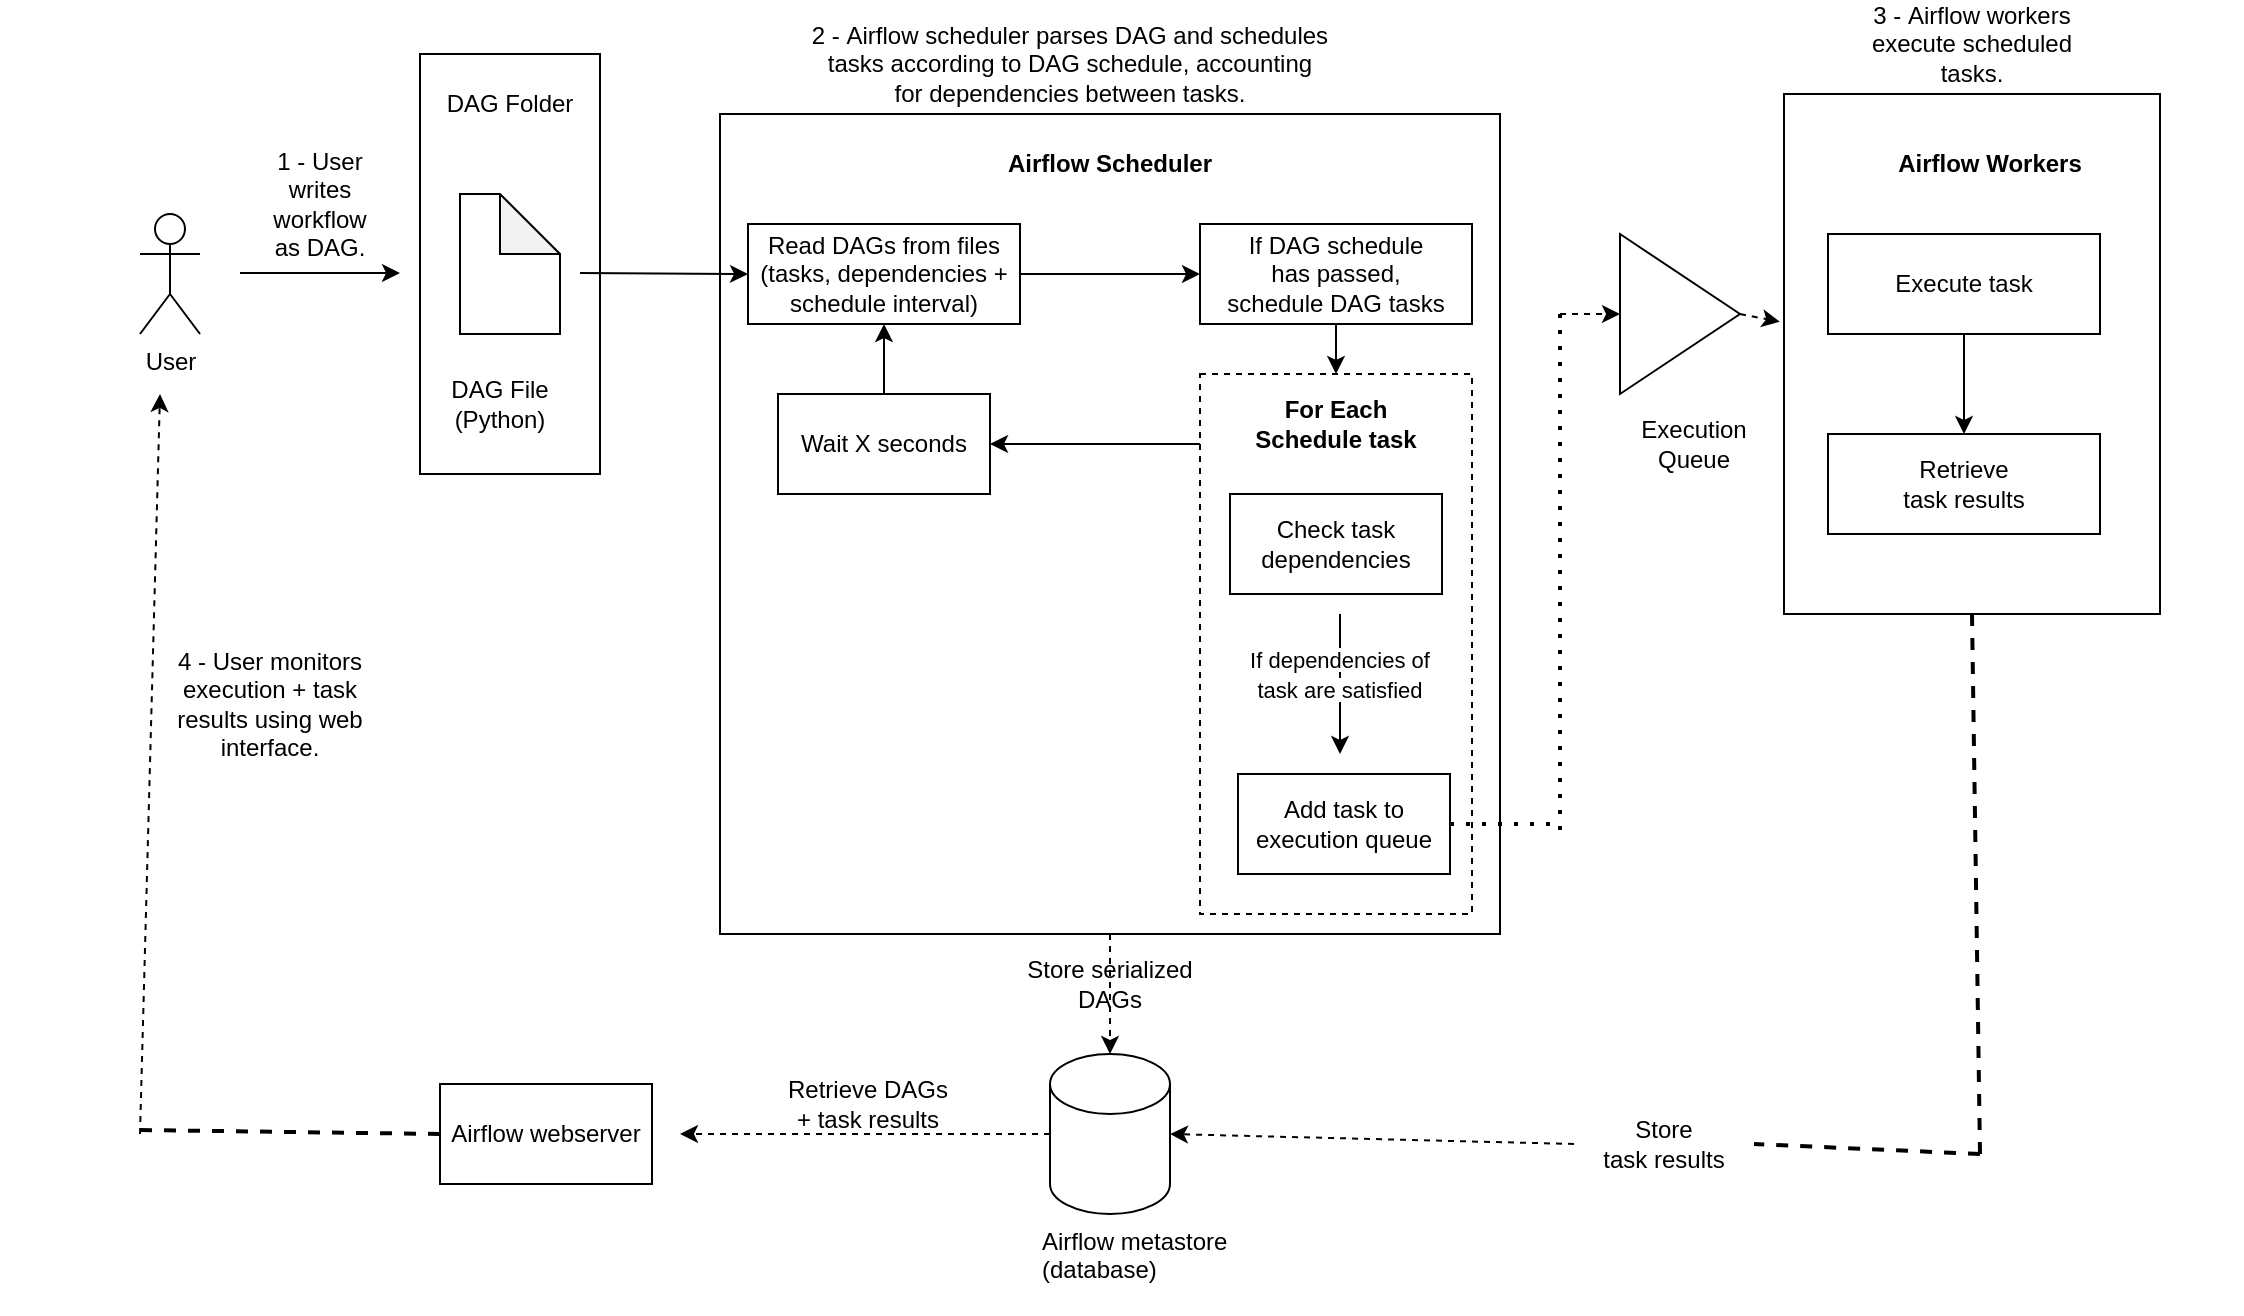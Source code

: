 <mxfile version="24.7.17">
  <diagram name="Page-1" id="aHRX7ZCT89dfClAJ-BJp">
    <mxGraphModel dx="1434" dy="772" grid="1" gridSize="10" guides="1" tooltips="1" connect="1" arrows="1" fold="1" page="1" pageScale="1" pageWidth="827" pageHeight="1169" math="0" shadow="0">
      <root>
        <mxCell id="0" />
        <mxCell id="1" parent="0" />
        <mxCell id="qMInGugSPwoXezCMGcF5-1" value="User" style="shape=umlActor;verticalLabelPosition=bottom;verticalAlign=top;html=1;outlineConnect=0;" parent="1" vertex="1">
          <mxGeometry x="110" y="220" width="30" height="60" as="geometry" />
        </mxCell>
        <mxCell id="qMInGugSPwoXezCMGcF5-4" value="" style="endArrow=classic;html=1;rounded=0;" parent="1" edge="1">
          <mxGeometry width="50" height="50" relative="1" as="geometry">
            <mxPoint x="160" y="249.5" as="sourcePoint" />
            <mxPoint x="240" y="249.5" as="targetPoint" />
          </mxGeometry>
        </mxCell>
        <mxCell id="qMInGugSPwoXezCMGcF5-5" value="1 -&amp;nbsp;&lt;span style=&quot;background-color: initial;&quot;&gt;User writes&lt;/span&gt;&lt;div&gt;workflow&lt;/div&gt;&lt;div&gt;as DAG.&lt;/div&gt;" style="text;html=1;align=center;verticalAlign=middle;whiteSpace=wrap;rounded=0;" parent="1" vertex="1">
          <mxGeometry x="170" y="200" width="60" height="30" as="geometry" />
        </mxCell>
        <mxCell id="qMInGugSPwoXezCMGcF5-6" value="" style="shape=note;whiteSpace=wrap;html=1;backgroundOutline=1;darkOpacity=0.05;" parent="1" vertex="1">
          <mxGeometry x="270" y="210" width="50" height="70" as="geometry" />
        </mxCell>
        <mxCell id="qMInGugSPwoXezCMGcF5-7" value="DAG File (Python)" style="text;html=1;align=center;verticalAlign=middle;whiteSpace=wrap;rounded=0;" parent="1" vertex="1">
          <mxGeometry x="260" y="300" width="60" height="30" as="geometry" />
        </mxCell>
        <mxCell id="qMInGugSPwoXezCMGcF5-8" value="" style="rounded=0;whiteSpace=wrap;html=1;fillColor=none;" parent="1" vertex="1">
          <mxGeometry x="400" y="170" width="390" height="410" as="geometry" />
        </mxCell>
        <mxCell id="qMInGugSPwoXezCMGcF5-9" value="&lt;b&gt;Airflow Scheduler&lt;/b&gt;" style="text;html=1;align=center;verticalAlign=middle;whiteSpace=wrap;rounded=0;" parent="1" vertex="1">
          <mxGeometry x="540" y="180" width="110" height="30" as="geometry" />
        </mxCell>
        <mxCell id="qMInGugSPwoXezCMGcF5-10" value="2 -&amp;nbsp;&lt;span style=&quot;background-color: initial;&quot;&gt;Airflow scheduler parses DAG and schedules&lt;/span&gt;&lt;div&gt;tasks according to DAG schedule, accounting&lt;/div&gt;&lt;div&gt;for dependencies between tasks.&lt;/div&gt;" style="text;html=1;align=center;verticalAlign=middle;whiteSpace=wrap;rounded=0;" parent="1" vertex="1">
          <mxGeometry x="440" y="130" width="270" height="30" as="geometry" />
        </mxCell>
        <mxCell id="qMInGugSPwoXezCMGcF5-11" value="" style="endArrow=classic;html=1;rounded=0;entryX=0;entryY=0.5;entryDx=0;entryDy=0;" parent="1" target="qMInGugSPwoXezCMGcF5-13" edge="1">
          <mxGeometry width="50" height="50" relative="1" as="geometry">
            <mxPoint x="330" y="249.5" as="sourcePoint" />
            <mxPoint x="390" y="250" as="targetPoint" />
          </mxGeometry>
        </mxCell>
        <mxCell id="qMInGugSPwoXezCMGcF5-13" value="&lt;div&gt;Read DAGs from files&lt;/div&gt;&lt;div&gt;(tasks, dependencies +&lt;/div&gt;&lt;div&gt;schedule interval)&lt;/div&gt;" style="rounded=0;whiteSpace=wrap;html=1;fillColor=none;" parent="1" vertex="1">
          <mxGeometry x="414" y="225" width="136" height="50" as="geometry" />
        </mxCell>
        <mxCell id="qMInGugSPwoXezCMGcF5-14" value="&lt;div&gt;If DAG schedule&lt;/div&gt;&lt;div&gt;has passed,&lt;/div&gt;&lt;div&gt;schedule DAG tasks&lt;/div&gt;" style="rounded=0;whiteSpace=wrap;html=1;fillColor=none;" parent="1" vertex="1">
          <mxGeometry x="640" y="225" width="136" height="50" as="geometry" />
        </mxCell>
        <mxCell id="qMInGugSPwoXezCMGcF5-15" value="" style="endArrow=classic;html=1;rounded=0;entryX=0;entryY=0.5;entryDx=0;entryDy=0;exitX=1;exitY=0.5;exitDx=0;exitDy=0;" parent="1" source="qMInGugSPwoXezCMGcF5-13" target="qMInGugSPwoXezCMGcF5-14" edge="1">
          <mxGeometry width="50" height="50" relative="1" as="geometry">
            <mxPoint x="340" y="259.5" as="sourcePoint" />
            <mxPoint x="424" y="260" as="targetPoint" />
          </mxGeometry>
        </mxCell>
        <mxCell id="qMInGugSPwoXezCMGcF5-16" value="" style="rounded=0;whiteSpace=wrap;html=1;fillColor=none;dashed=1;connectable=0;" parent="1" vertex="1">
          <mxGeometry x="640" y="300" width="136" height="270" as="geometry" />
        </mxCell>
        <mxCell id="qMInGugSPwoXezCMGcF5-17" value="&lt;b&gt;For Each Schedule task&lt;/b&gt;" style="text;html=1;align=center;verticalAlign=middle;whiteSpace=wrap;rounded=0;" parent="1" vertex="1">
          <mxGeometry x="653" y="310" width="110" height="30" as="geometry" />
        </mxCell>
        <mxCell id="qMInGugSPwoXezCMGcF5-18" value="" style="rounded=0;whiteSpace=wrap;html=1;fillColor=none;" parent="1" vertex="1">
          <mxGeometry x="250" y="140" width="90" height="210" as="geometry" />
        </mxCell>
        <mxCell id="qMInGugSPwoXezCMGcF5-19" value="DAG Folder" style="text;html=1;align=center;verticalAlign=middle;whiteSpace=wrap;rounded=0;" parent="1" vertex="1">
          <mxGeometry x="250" y="150" width="90" height="30" as="geometry" />
        </mxCell>
        <mxCell id="qMInGugSPwoXezCMGcF5-20" value="&lt;div&gt;Check task&lt;/div&gt;&lt;div&gt;dependencies&lt;/div&gt;" style="rounded=0;whiteSpace=wrap;html=1;fillColor=none;" parent="1" vertex="1">
          <mxGeometry x="655" y="360" width="106" height="50" as="geometry" />
        </mxCell>
        <mxCell id="qMInGugSPwoXezCMGcF5-21" value="" style="endArrow=classic;html=1;rounded=0;" parent="1" edge="1">
          <mxGeometry width="50" height="50" relative="1" as="geometry">
            <mxPoint x="710" y="420" as="sourcePoint" />
            <mxPoint x="710" y="490" as="targetPoint" />
          </mxGeometry>
        </mxCell>
        <mxCell id="qMInGugSPwoXezCMGcF5-23" value="&lt;span style=&quot;font-size: 11px; text-wrap: nowrap; background-color: rgb(255, 255, 255);&quot;&gt;If dependencies of &lt;br&gt;task are satisfied&lt;/span&gt;" style="text;html=1;align=center;verticalAlign=middle;whiteSpace=wrap;rounded=0;" parent="1" vertex="1">
          <mxGeometry x="659" y="440" width="102" height="20" as="geometry" />
        </mxCell>
        <mxCell id="qMInGugSPwoXezCMGcF5-24" value="&lt;div&gt;Add task to&lt;/div&gt;&lt;div&gt;execution queue&lt;/div&gt;" style="rounded=0;whiteSpace=wrap;html=1;fillColor=none;" parent="1" vertex="1">
          <mxGeometry x="659" y="500" width="106" height="50" as="geometry" />
        </mxCell>
        <mxCell id="qMInGugSPwoXezCMGcF5-25" value="" style="endArrow=classic;html=1;rounded=0;exitX=0.5;exitY=1;exitDx=0;exitDy=0;" parent="1" source="qMInGugSPwoXezCMGcF5-14" edge="1">
          <mxGeometry width="50" height="50" relative="1" as="geometry">
            <mxPoint x="560" y="260" as="sourcePoint" />
            <mxPoint x="708" y="300" as="targetPoint" />
          </mxGeometry>
        </mxCell>
        <mxCell id="qMInGugSPwoXezCMGcF5-26" value="Wait X seconds" style="rounded=0;whiteSpace=wrap;html=1;fillColor=none;" parent="1" vertex="1">
          <mxGeometry x="429" y="310" width="106" height="50" as="geometry" />
        </mxCell>
        <mxCell id="qMInGugSPwoXezCMGcF5-27" value="" style="endArrow=classic;html=1;rounded=0;exitX=0.5;exitY=0;exitDx=0;exitDy=0;entryX=0.5;entryY=1;entryDx=0;entryDy=0;" parent="1" source="qMInGugSPwoXezCMGcF5-26" target="qMInGugSPwoXezCMGcF5-13" edge="1">
          <mxGeometry width="50" height="50" relative="1" as="geometry">
            <mxPoint x="718" y="285" as="sourcePoint" />
            <mxPoint x="718" y="310" as="targetPoint" />
          </mxGeometry>
        </mxCell>
        <mxCell id="qMInGugSPwoXezCMGcF5-28" value="" style="endArrow=classic;html=1;rounded=0;entryX=1;entryY=0.5;entryDx=0;entryDy=0;" parent="1" target="qMInGugSPwoXezCMGcF5-26" edge="1">
          <mxGeometry width="50" height="50" relative="1" as="geometry">
            <mxPoint x="640" y="335" as="sourcePoint" />
            <mxPoint x="492" y="285" as="targetPoint" />
          </mxGeometry>
        </mxCell>
        <mxCell id="qMInGugSPwoXezCMGcF5-29" value="" style="shape=cylinder3;whiteSpace=wrap;html=1;boundedLbl=1;backgroundOutline=1;size=15;" parent="1" vertex="1">
          <mxGeometry x="565" y="640" width="60" height="80" as="geometry" />
        </mxCell>
        <mxCell id="qMInGugSPwoXezCMGcF5-30" value="" style="triangle;whiteSpace=wrap;html=1;" parent="1" vertex="1">
          <mxGeometry x="850" y="230" width="60" height="80" as="geometry" />
        </mxCell>
        <mxCell id="qMInGugSPwoXezCMGcF5-31" value="Execution Queue" style="text;html=1;align=center;verticalAlign=middle;whiteSpace=wrap;rounded=0;" parent="1" vertex="1">
          <mxGeometry x="842" y="320" width="90" height="30" as="geometry" />
        </mxCell>
        <mxCell id="qMInGugSPwoXezCMGcF5-32" value="" style="endArrow=none;dashed=1;html=1;dashPattern=1 3;strokeWidth=2;rounded=0;exitX=1;exitY=0.5;exitDx=0;exitDy=0;" parent="1" source="qMInGugSPwoXezCMGcF5-24" edge="1">
          <mxGeometry width="50" height="50" relative="1" as="geometry">
            <mxPoint x="830" y="530" as="sourcePoint" />
            <mxPoint x="820" y="525" as="targetPoint" />
          </mxGeometry>
        </mxCell>
        <mxCell id="qMInGugSPwoXezCMGcF5-33" value="" style="endArrow=none;dashed=1;html=1;dashPattern=1 3;strokeWidth=2;rounded=0;" parent="1" edge="1">
          <mxGeometry width="50" height="50" relative="1" as="geometry">
            <mxPoint x="820" y="270" as="sourcePoint" />
            <mxPoint x="820" y="530" as="targetPoint" />
          </mxGeometry>
        </mxCell>
        <mxCell id="qMInGugSPwoXezCMGcF5-34" value="" style="endArrow=classic;html=1;rounded=0;entryX=0;entryY=0.5;entryDx=0;entryDy=0;dashed=1;" parent="1" target="qMInGugSPwoXezCMGcF5-30" edge="1">
          <mxGeometry width="50" height="50" relative="1" as="geometry">
            <mxPoint x="820" y="270" as="sourcePoint" />
            <mxPoint x="870" y="220" as="targetPoint" />
          </mxGeometry>
        </mxCell>
        <mxCell id="qMInGugSPwoXezCMGcF5-35" value="" style="rounded=0;whiteSpace=wrap;html=1;fillColor=none;" parent="1" vertex="1">
          <mxGeometry x="932" y="160" width="188" height="260" as="geometry" />
        </mxCell>
        <mxCell id="qMInGugSPwoXezCMGcF5-36" value="3 -&amp;nbsp;&lt;span style=&quot;background-color: initial;&quot;&gt;Airflow workers&lt;/span&gt;&lt;div&gt;execute scheduled&lt;/div&gt;&lt;div&gt;tasks.&lt;/div&gt;" style="text;html=1;align=center;verticalAlign=middle;whiteSpace=wrap;rounded=0;" parent="1" vertex="1">
          <mxGeometry x="891" y="120" width="270" height="30" as="geometry" />
        </mxCell>
        <mxCell id="qMInGugSPwoXezCMGcF5-37" value="&lt;b&gt;Airflow Workers&lt;/b&gt;" style="text;html=1;align=center;verticalAlign=middle;whiteSpace=wrap;rounded=0;" parent="1" vertex="1">
          <mxGeometry x="980" y="180" width="110" height="30" as="geometry" />
        </mxCell>
        <mxCell id="qMInGugSPwoXezCMGcF5-38" value="Execute task" style="rounded=0;whiteSpace=wrap;html=1;fillColor=none;" parent="1" vertex="1">
          <mxGeometry x="954" y="230" width="136" height="50" as="geometry" />
        </mxCell>
        <mxCell id="qMInGugSPwoXezCMGcF5-39" value="" style="endArrow=classic;html=1;rounded=0;exitX=0.5;exitY=1;exitDx=0;exitDy=0;entryX=0.5;entryY=0;entryDx=0;entryDy=0;" parent="1" source="qMInGugSPwoXezCMGcF5-38" target="qMInGugSPwoXezCMGcF5-40" edge="1">
          <mxGeometry width="50" height="50" relative="1" as="geometry">
            <mxPoint x="718" y="285" as="sourcePoint" />
            <mxPoint x="718" y="310" as="targetPoint" />
          </mxGeometry>
        </mxCell>
        <mxCell id="qMInGugSPwoXezCMGcF5-40" value="&lt;div&gt;Retrieve&lt;/div&gt;&lt;div&gt;task results&lt;/div&gt;" style="rounded=0;whiteSpace=wrap;html=1;fillColor=none;" parent="1" vertex="1">
          <mxGeometry x="954" y="330" width="136" height="50" as="geometry" />
        </mxCell>
        <mxCell id="qMInGugSPwoXezCMGcF5-41" value="" style="endArrow=none;dashed=1;html=1;strokeWidth=2;rounded=0;exitX=0.5;exitY=1;exitDx=0;exitDy=0;" parent="1" source="qMInGugSPwoXezCMGcF5-35" edge="1">
          <mxGeometry width="50" height="50" relative="1" as="geometry">
            <mxPoint x="830" y="280" as="sourcePoint" />
            <mxPoint x="1030" y="690" as="targetPoint" />
          </mxGeometry>
        </mxCell>
        <mxCell id="qMInGugSPwoXezCMGcF5-42" value="&lt;div&gt;Store&lt;/div&gt;&lt;div&gt;task results&lt;/div&gt;" style="text;html=1;align=center;verticalAlign=middle;whiteSpace=wrap;rounded=0;" parent="1" vertex="1">
          <mxGeometry x="827" y="670" width="90" height="30" as="geometry" />
        </mxCell>
        <mxCell id="qMInGugSPwoXezCMGcF5-43" value="" style="endArrow=none;dashed=1;html=1;strokeWidth=2;rounded=0;entryX=1;entryY=0.5;entryDx=0;entryDy=0;" parent="1" target="qMInGugSPwoXezCMGcF5-42" edge="1">
          <mxGeometry width="50" height="50" relative="1" as="geometry">
            <mxPoint x="1030" y="690" as="sourcePoint" />
            <mxPoint x="1040" y="700" as="targetPoint" />
          </mxGeometry>
        </mxCell>
        <mxCell id="qMInGugSPwoXezCMGcF5-45" value="" style="endArrow=classic;html=1;rounded=0;entryX=1;entryY=0.5;entryDx=0;entryDy=0;dashed=1;entryPerimeter=0;exitX=0;exitY=0.5;exitDx=0;exitDy=0;" parent="1" source="qMInGugSPwoXezCMGcF5-42" target="qMInGugSPwoXezCMGcF5-29" edge="1">
          <mxGeometry width="50" height="50" relative="1" as="geometry">
            <mxPoint x="830" y="280" as="sourcePoint" />
            <mxPoint x="867" y="280" as="targetPoint" />
          </mxGeometry>
        </mxCell>
        <mxCell id="qMInGugSPwoXezCMGcF5-46" value="" style="endArrow=classic;html=1;rounded=0;entryX=0.5;entryY=0;entryDx=0;entryDy=0;dashed=1;entryPerimeter=0;exitX=0.5;exitY=1;exitDx=0;exitDy=0;" parent="1" source="qMInGugSPwoXezCMGcF5-8" target="qMInGugSPwoXezCMGcF5-29" edge="1">
          <mxGeometry width="50" height="50" relative="1" as="geometry">
            <mxPoint x="837" y="695" as="sourcePoint" />
            <mxPoint x="635" y="690" as="targetPoint" />
          </mxGeometry>
        </mxCell>
        <mxCell id="qMInGugSPwoXezCMGcF5-47" value="&lt;div&gt;Store&amp;nbsp;&lt;span style=&quot;background-color: initial;&quot;&gt;serialized&lt;/span&gt;&lt;/div&gt;&lt;div&gt;DAGs&lt;/div&gt;" style="text;html=1;align=center;verticalAlign=middle;whiteSpace=wrap;rounded=0;" parent="1" vertex="1">
          <mxGeometry x="550" y="590" width="90" height="30" as="geometry" />
        </mxCell>
        <mxCell id="qMInGugSPwoXezCMGcF5-49" value="Airflow webserver" style="rounded=0;whiteSpace=wrap;html=1;fillColor=none;" parent="1" vertex="1">
          <mxGeometry x="260" y="655" width="106" height="50" as="geometry" />
        </mxCell>
        <mxCell id="qMInGugSPwoXezCMGcF5-50" value="" style="endArrow=classic;html=1;rounded=0;dashed=1;exitX=0;exitY=0.5;exitDx=0;exitDy=0;exitPerimeter=0;" parent="1" source="qMInGugSPwoXezCMGcF5-29" edge="1">
          <mxGeometry width="50" height="50" relative="1" as="geometry">
            <mxPoint x="837" y="695" as="sourcePoint" />
            <mxPoint x="380" y="680" as="targetPoint" />
          </mxGeometry>
        </mxCell>
        <mxCell id="qMInGugSPwoXezCMGcF5-51" value="&lt;div&gt;Retrieve DAGs&lt;/div&gt;&lt;div&gt;+ task results&lt;/div&gt;" style="text;html=1;align=center;verticalAlign=middle;whiteSpace=wrap;rounded=0;" parent="1" vertex="1">
          <mxGeometry x="429" y="650" width="90" height="30" as="geometry" />
        </mxCell>
        <mxCell id="qMInGugSPwoXezCMGcF5-52" value="" style="endArrow=classic;html=1;rounded=0;dashed=1;" parent="1" edge="1">
          <mxGeometry width="50" height="50" relative="1" as="geometry">
            <mxPoint x="110" y="680" as="sourcePoint" />
            <mxPoint x="120" y="310" as="targetPoint" />
          </mxGeometry>
        </mxCell>
        <mxCell id="qMInGugSPwoXezCMGcF5-53" value="" style="endArrow=none;dashed=1;html=1;strokeWidth=2;rounded=0;exitX=0;exitY=0.5;exitDx=0;exitDy=0;" parent="1" source="qMInGugSPwoXezCMGcF5-49" edge="1">
          <mxGeometry width="50" height="50" relative="1" as="geometry">
            <mxPoint x="230" y="682.5" as="sourcePoint" />
            <mxPoint x="110" y="678" as="targetPoint" />
          </mxGeometry>
        </mxCell>
        <mxCell id="qMInGugSPwoXezCMGcF5-54" value="4 -&amp;nbsp;&lt;span style=&quot;background-color: initial;&quot;&gt;User monitors&lt;/span&gt;&lt;div&gt;execution + task&lt;/div&gt;&lt;div&gt;results using web&lt;/div&gt;&lt;div&gt;interface.&lt;/div&gt;" style="text;html=1;align=center;verticalAlign=middle;whiteSpace=wrap;rounded=0;" parent="1" vertex="1">
          <mxGeometry x="40" y="450" width="270" height="30" as="geometry" />
        </mxCell>
        <mxCell id="xsITRVogCyAZpX_7nPJK-1" value="" style="endArrow=classic;html=1;rounded=0;entryX=-0.011;entryY=0.438;entryDx=0;entryDy=0;dashed=1;entryPerimeter=0;exitX=1;exitY=0.5;exitDx=0;exitDy=0;" parent="1" source="qMInGugSPwoXezCMGcF5-30" target="qMInGugSPwoXezCMGcF5-35" edge="1">
          <mxGeometry width="50" height="50" relative="1" as="geometry">
            <mxPoint x="830" y="280" as="sourcePoint" />
            <mxPoint x="867" y="280" as="targetPoint" />
          </mxGeometry>
        </mxCell>
        <mxCell id="KGi4ESJfJmFKGLPXlkyK-1" value="Airflow metastore (database)" style="text;whiteSpace=wrap;" vertex="1" parent="1">
          <mxGeometry x="559" y="720" width="100" height="50" as="geometry" />
        </mxCell>
      </root>
    </mxGraphModel>
  </diagram>
</mxfile>
